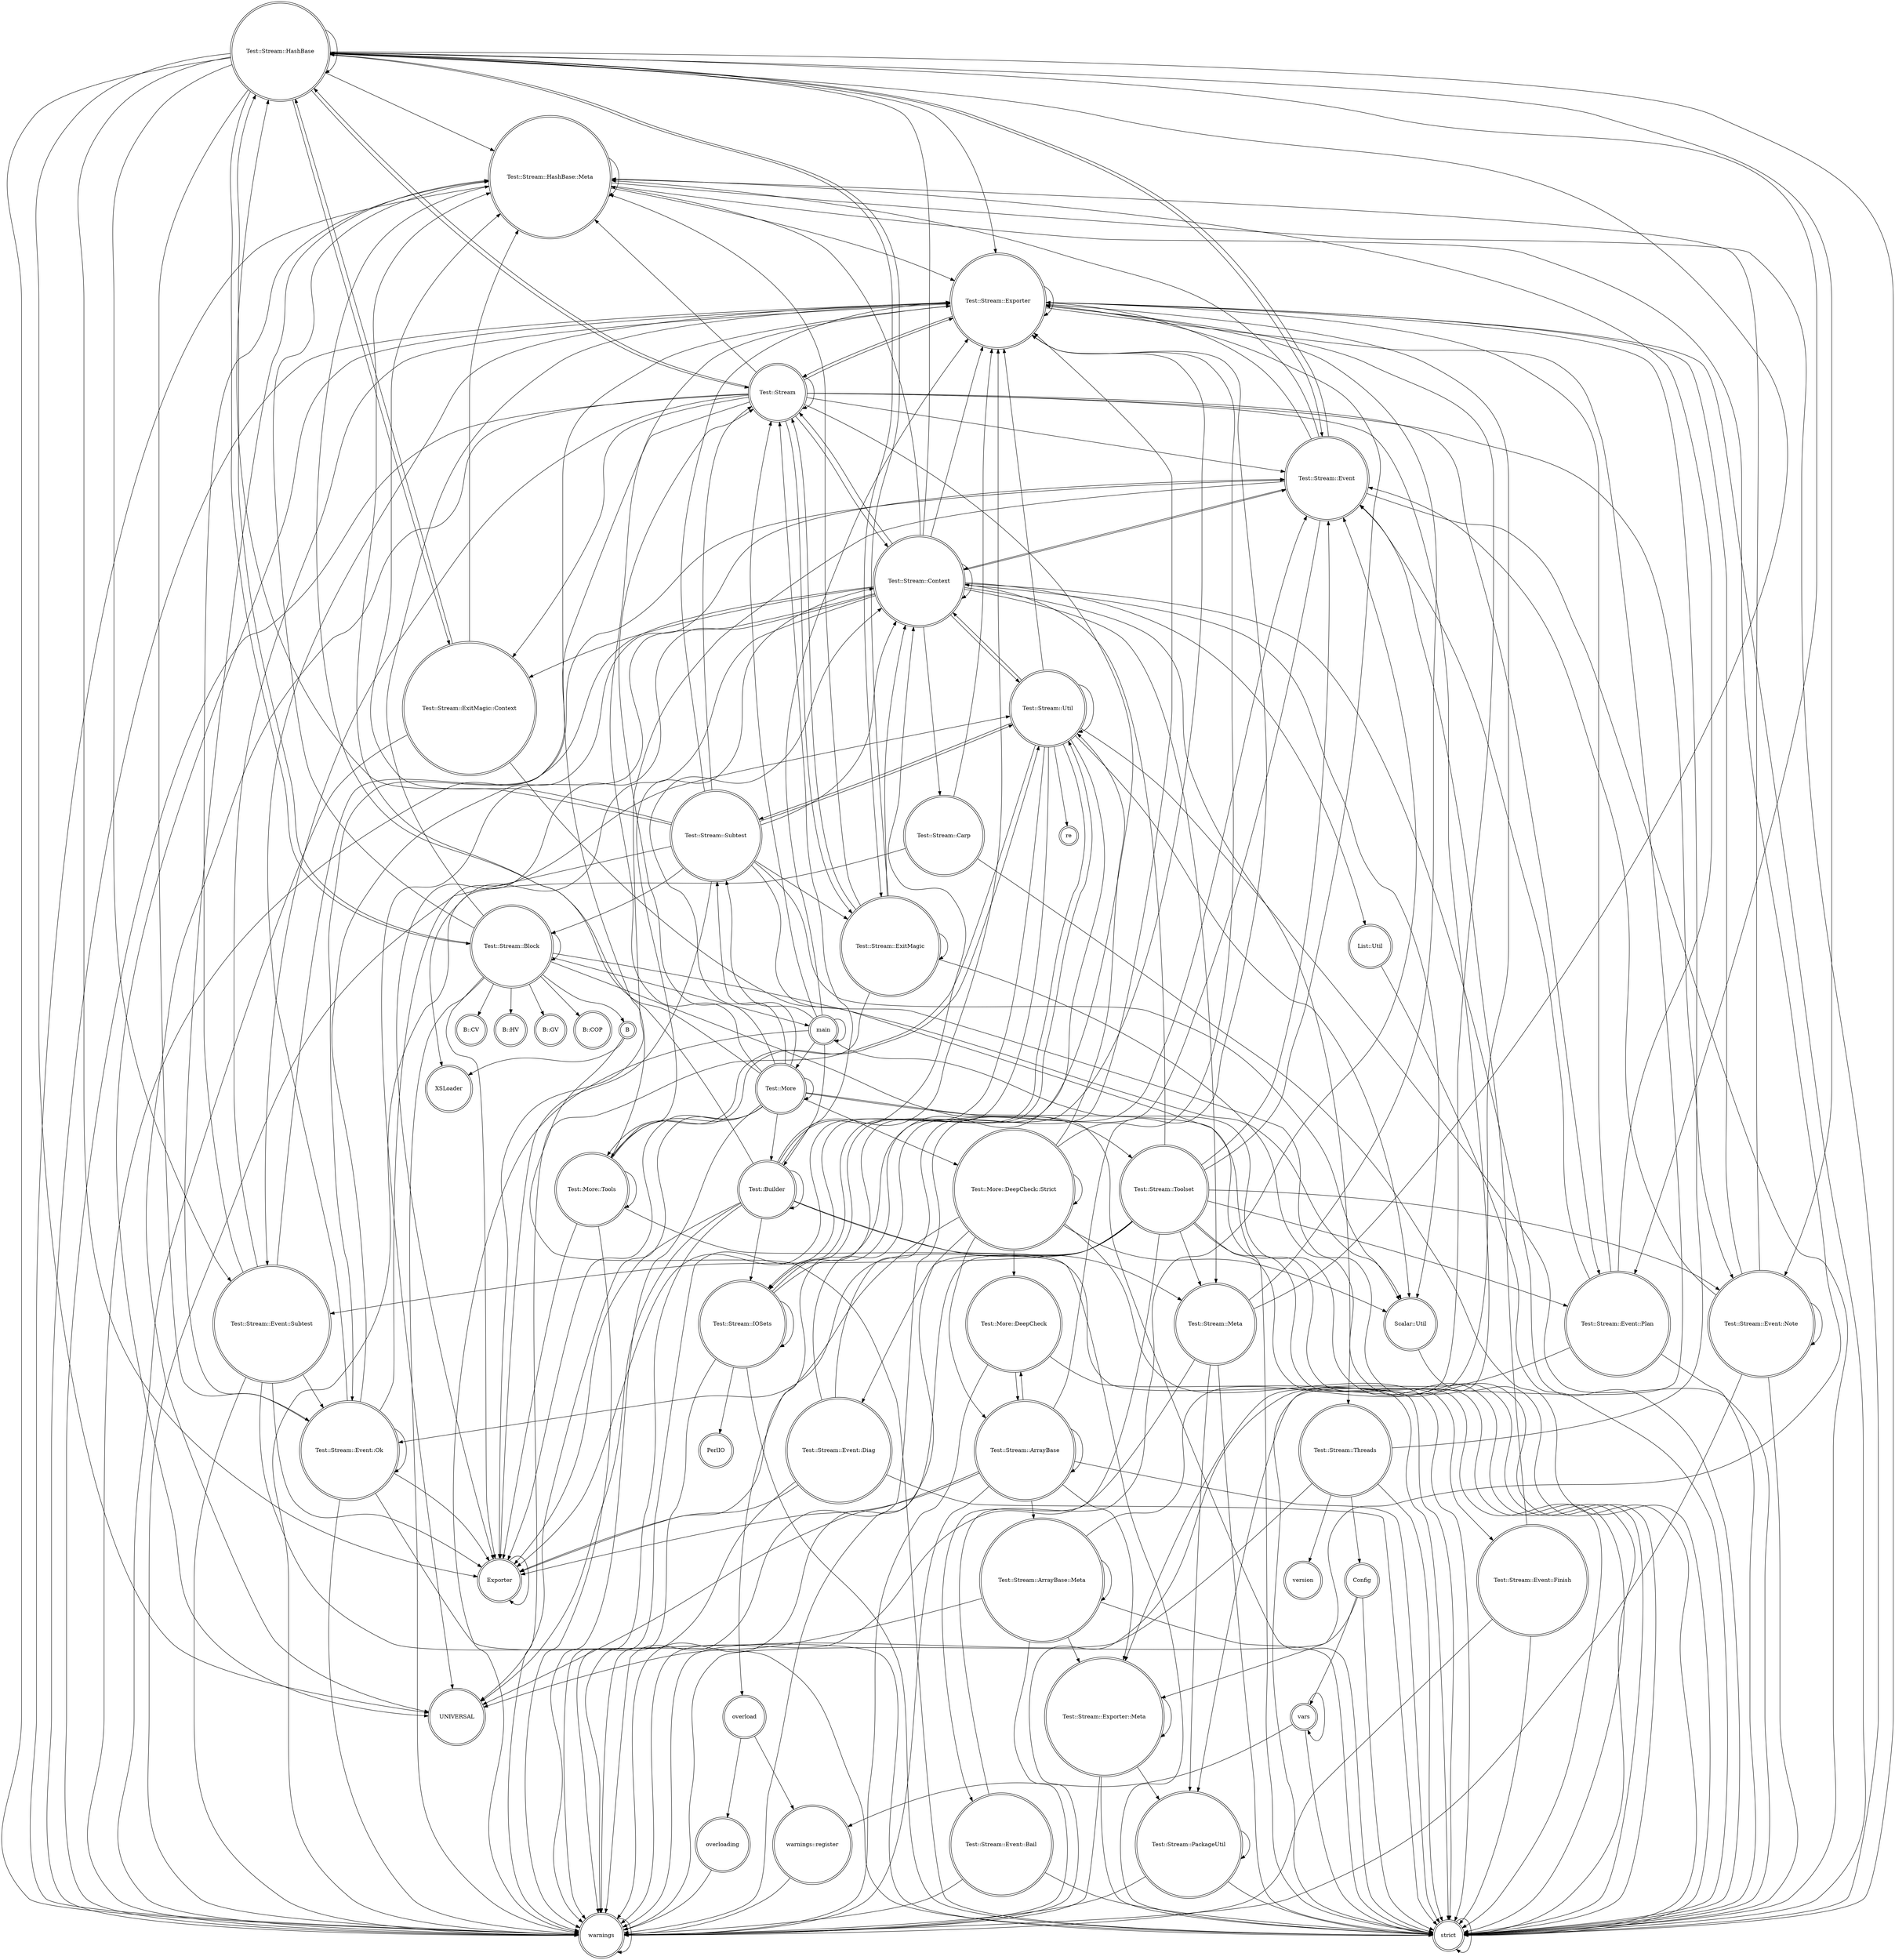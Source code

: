 digraph {
graph [overlap=false]
node [shape=doublecircle];
"Test::Stream::HashBase" -> "Test::Stream::HashBase::Meta";
"Test::Stream::Event" -> "Test::Stream::HashBase";
"Test::Stream::Event::Plan" -> "Test::Stream::Exporter";
"Test::Stream::Meta" -> "strict";
"B" -> "XSLoader";
"Test::Stream::Util" -> "Test::Stream::Subtest";
"overload" -> "overloading";
"Test::Stream" -> "warnings";
"Test::Stream::Block" -> "strict";
"Test::Stream::Event::Ok" -> "Test::Stream::Util";
"main" -> "Test::Stream::Subtest";
"Test::Stream" -> "Test::Stream::Exporter";
"Test::Stream::Event::Ok" -> "Exporter";
"Test::Stream::HashBase::Meta" -> "strict";
"main" -> "Test::Builder";
"Test::Stream::HashBase" -> "Test::Stream::Block";
"Test::Stream::Event::Diag" -> "warnings";
"Test::Stream::HashBase::Meta" -> "warnings";
"Test::Stream" -> "Test::Stream::ExitMagic";
"Test::Stream::HashBase" -> "Test::Stream::Event::Note";
"Test::Stream::Meta" -> "Test::Stream::HashBase";
"Test::Stream::Event::Bail" -> "strict";
"Test::Stream::Event::Plan" -> "Test::Stream::Event";
"Test::Stream::ArrayBase" -> "Test::Stream::Exporter::Meta";
"Test::Stream::Event::Note" -> "strict";
"Test::Stream::HashBase::Meta" -> "Test::Stream::Exporter::Meta";
"Test::Stream::PackageUtil" -> "Test::Stream::PackageUtil";
"main" -> "strict";
"Test::Builder" -> "Test::Stream::Context";
"Test::Stream" -> "Test::Stream::Context";
"warnings" -> "warnings";
"Test::Stream::Event::Diag" -> "Exporter";
"Test::Stream" -> "Test::Stream::HashBase::Meta";
"Test::Stream::Context" -> "strict";
"Test::Stream::Carp" -> "Test::Stream::Exporter";
"Test::Stream::Event::Note" -> "Test::Stream::Event";
"Test::Stream::Toolset" -> "Test::Stream::Event::Finish";
"Test::Stream::Util" -> "warnings";
"Test::Stream" -> "Test::Stream::Event::Ok";
"Test::Stream::Event::Subtest" -> "Test::Stream::Exporter";
"Test::More::DeepCheck::Strict" -> "Test::Stream::Exporter";
"Test::Stream::Toolset" -> "Test::Stream::Event::Diag";
"Test::More::DeepCheck::Strict" -> "Test::More::DeepCheck::Strict";
"Test::More" -> "Test::Builder";
"Test::Stream" -> "Test::Stream::HashBase";
"Test::Stream::Meta" -> "Test::Stream::Exporter";
"Test::Stream::Block" -> "Test::Stream::HashBase::Meta";
"Test::Builder" -> "Test::Stream";
"Test::Stream::Block" -> "warnings";
"Test::Stream::Event::Ok" -> "strict";
"Test::Stream::Context" -> "Test::Stream::HashBase::Meta";
"Test::Stream::PackageUtil" -> "warnings";
"Test::Stream::Event" -> "Test::Stream::Exporter";
"Test::More::DeepCheck" -> "strict";
"Test::More::Tools" -> "warnings";
"Test::Stream::Toolset" -> "Test::Stream::Exporter";
"Test::Stream::Event::Plan" -> "strict";
"Test::Stream::IOSets" -> "strict";
"Test::Stream::Context" -> "Test::Stream::Util";
"Test::Stream::HashBase" -> "Test::Stream::Event::Subtest";
"Test::More" -> "Test::More::Tools";
"Test::Stream" -> "Test::Stream::Event";
"Test::Stream::Context" -> "UNIVERSAL";
"Test::Stream::Event::Plan" -> "warnings";
"Test::Stream::Exporter::Meta" -> "warnings";
"Test::Stream::IOSets" -> "warnings";
"overload" -> "warnings::register";
"Test::Builder" -> "Exporter";
"Test::More::DeepCheck" -> "warnings";
"Test::Stream::Context" -> "Test::Stream::ExitMagic::Context";
"Test::Stream::Block" -> "B";
"Test::Stream::Toolset" -> "warnings";
"Test::Stream::Util" -> "Test::Stream::Util";
"Test::Stream::Event" -> "warnings";
"Test::More::DeepCheck::Strict" -> "Exporter";
"Test::Stream::Event::Finish" -> "warnings";
"Test::Stream::Toolset" -> "Test::Stream::Event::Plan";
"Test::Stream::Block" -> "B::COP";
"Test::Stream::HashBase" -> "UNIVERSAL";
"Test::Stream::Event::Finish" -> "Test::Stream::Event";
"Test::Stream::Event::Note" -> "Test::Stream::HashBase::Meta";
"Test::More" -> "Test::Stream::Context";
"Test::Stream::Toolset" -> "strict";
"Test::Stream::Meta" -> "warnings";
"Test::Stream::HashBase" -> "Test::Stream::Event";
"Test::Stream::Subtest" -> "Exporter";
"Test::Stream::Block" -> "Test::Stream::HashBase";
"Test::Stream::ExitMagic" -> "Test::Stream::Context";
"Test::Stream::Subtest" -> "Test::Stream::Context";
"Test::Stream::Subtest" -> "warnings";
"Test::More" -> "Test::Stream::Toolset";
"Test::More" -> "Test::Stream::HashBase::Meta";
"Test::Stream::ArrayBase::Meta" -> "Test::Stream::Exporter::Meta";
"Test::Stream::Exporter::Meta" -> "strict";
"Test::Stream::Event::Subtest" -> "strict";
"Test::Stream::ArrayBase::Meta" -> "strict";
"B" -> "strict";
"Test::Stream::ArrayBase" -> "strict";
"Test::Stream::IOSets" -> "Test::Stream::Exporter";
"Test::Stream::Context" -> "Test::Stream";
"Test::Stream::HashBase" -> "Test::Stream::ExitMagic::Context";
"Test::Builder" -> "Test::Stream::IOSets";
"Test::Stream::Event::Bail" -> "Test::Stream::Event";
"Test::Stream::Subtest" -> "Test::Stream::Exporter";
"Test::More::DeepCheck::Strict" -> "Test::Stream::Util";
"Test::Stream::Threads" -> "version";
"Test::Stream::Event::Diag" -> "strict";
"Test::Stream::Util" -> "strict";
"Test::Stream::ArrayBase" -> "Test::Stream::ArrayBase::Meta";
"Test::Stream::Block" -> "Test::Stream::Exporter";
"Test::Stream::Context" -> "Test::Stream::Context";
"Test::More" -> "strict";
"Test::Stream::Threads" -> "Test::Stream::Exporter";
"Test::Stream::HashBase" -> "Exporter";
"Test::Stream::Event::Finish" -> "strict";
"Test::Stream::Context" -> "Test::Stream::Event";
"Config" -> "warnings";
"Test::More::Tools" -> "Test::Stream::Util";
"Test::More" -> "Test::More";
"warnings::register" -> "warnings";
"vars" -> "strict";
"Test::Stream::Threads" -> "strict";
"Test::Stream::Event::Ok" -> "Test::Stream::Event";
"Test::Stream::Util" -> "Test::More::Tools";
"Test::Stream::ArrayBase" -> "Test::More::DeepCheck";
"Test::Stream::ExitMagic" -> "warnings";
"Test::More" -> "Test::Stream::Subtest";
"Test::Stream::HashBase" -> "strict";
"Test::More" -> "Test::Stream::Exporter";
"Test::Stream::Block" -> "Scalar::Util";
"Test::Stream::Block" -> "Exporter";
"Test::Stream::HashBase::Meta" -> "Test::Stream::HashBase::Meta";
"Test::Stream::ArrayBase" -> "Test::Stream::ArrayBase";
"Test::Stream::Event" -> "strict";
"Test::Stream::Event::Note" -> "warnings";
"Test::Stream::Context" -> "Test::Stream::Threads";
"Test::Stream::Block" -> "main";
"Config" -> "strict";
"vars" -> "vars";
"Test::Stream::Context" -> "Exporter";
"Test::Stream::PackageUtil" -> "strict";
"Test::Stream::Block" -> "B::CV";
"Test::Stream::Context" -> "XSLoader";
"Test::More" -> "Test::More::DeepCheck::Strict";
"Test::Stream::Exporter" -> "Test::Stream::Exporter::Meta";
"Test::Stream" -> "Test::Stream::IOSets";
"Test::Stream::IOSets" -> "PerlIO";
"Test::Stream::Exporter" -> "warnings";
"Test::Stream::Context" -> "Test::Stream::HashBase";
"Test::Stream::Subtest" -> "Test::Stream::Block";
"Exporter" -> "Exporter";
"Test::Stream::ExitMagic::Context" -> "Test::Stream::HashBase";
"Test::Stream::HashBase" -> "Test::Stream::Exporter";
"Config" -> "vars";
"Test::Stream::Toolset" -> "Test::Stream::Meta";
"Test::Stream::Context" -> "Test::Stream::Carp";
"Test::Stream::Event::Ok" -> "warnings";
"Test::Stream::ExitMagic" -> "Test::Stream::HashBase";
"Test::Stream::Toolset" -> "Test::Stream::Context";
"Test::Stream::Event::Plan" -> "Test::Stream::HashBase::Meta";
"strict" -> "strict";
"main" -> "warnings";
"Test::Builder" -> "Test::Stream::HashBase::Meta";
"Test::Builder" -> "strict";
"Test::Stream::ExitMagic::Context" -> "warnings";
"Test::Stream::HashBase" -> "warnings";
"Test::Stream::ArrayBase" -> "Test::Stream::Exporter";
"overloading" -> "warnings";
"Test::Stream::Util" -> "Test::Stream::Context";
"Test::Stream::Exporter" -> "Test::Stream::Exporter";
"Test::Stream::ExitMagic::Context" -> "strict";
"Test::Stream::Event::Subtest" -> "Exporter";
"Test::Stream::Exporter" -> "UNIVERSAL";
"Test::Stream" -> "Test::Stream";
"Test::Stream::Subtest" -> "Scalar::Util";
"Test::More::DeepCheck::Strict" -> "Scalar::Util";
"Test::Stream::ArrayBase" -> "Exporter";
"Test::Stream::ArrayBase::Meta" -> "Test::Stream::ArrayBase::Meta";
"Test::Stream" -> "Test::Stream::Event::Subtest";
"Test::More" -> "Test::Stream";
"Test::Stream::HashBase" -> "Test::Stream::HashBase";
"Test::Stream::Event::Subtest" -> "Test::Stream::HashBase::Meta";
"Test::Stream::Exporter::Meta" -> "Test::Stream::Exporter::Meta";
"Test::More::Tools" -> "Test::Stream::Context";
"Test::Stream::Exporter" -> "Test::Stream";
"Test::Builder" -> "Test::Stream::Meta";
"Test::Builder" -> "Test::Builder";
"main" -> "main";
"Test::Stream::ArrayBase" -> "UNIVERSAL";
"Test::Stream::Block" -> "B::HV";
"Test::Stream::IOSets" -> "Test::Stream::IOSets";
"Test::Stream::Context" -> "warnings";
"Test::Stream::Event::Note" -> "Test::Stream::Exporter";
"Test::Builder" -> "UNIVERSAL";
"Test::Stream::Event::Subtest" -> "Test::Stream::Event";
"Test::Stream::Toolset" -> "Test::Stream::Event::Ok";
"Test::More::Tools" -> "Exporter";
"Test::Stream::Util" -> "Test::Stream::Exporter";
"Test::Stream::Event::Subtest" -> "warnings";
"Test::Stream::Event" -> "Test::Stream::HashBase::Meta";
"Test::Stream::Exporter" -> "Test::Stream::PackageUtil";
"Test::Stream::Toolset" -> "Test::Stream::Event";
"Test::Stream::Event" -> "Exporter";
"Test::Stream::Event::Ok" -> "Test::Stream::Event::Ok";
"Test::Builder" -> "warnings";
"Test::Stream::Subtest" -> "Test::Stream::HashBase::Meta";
"Test::Stream::Subtest" -> "Test::Stream::ExitMagic";
"Test::Stream::ExitMagic" -> "Test::Stream";
"Test::Stream::Subtest" -> "Test::Stream::HashBase";
"Test::Stream::Block" -> "B::GV";
"Test::Stream::Util" -> "Test::Stream::IOSets";
"Test::Stream" -> "UNIVERSAL";
"Test::Stream::Threads" -> "warnings";
"Test::Stream::Subtest" -> "strict";
"Test::Stream::ExitMagic" -> "Test::Stream::ExitMagic";
"Test::More" -> "UNIVERSAL";
"Test::Stream::HashBase" -> "Test::Stream::ExitMagic";
"Test::Stream::Context" -> "Test::Stream::Meta";
"Test::Stream::Block" -> "Test::Stream::Block";
"Test::Stream::Context" -> "Test::Stream::Exporter";
"Test::Stream::Context" -> "Scalar::Util";
"Test::Stream::Toolset" -> "Test::Stream::Event::Subtest";
"Test::Stream::HashBase" -> "Test::Stream";
"Test::Stream" -> "Test::Stream::ExitMagic::Context";
"Test::Stream::Util" -> "overload";
"Test::More::DeepCheck::Strict" -> "Test::Stream::ArrayBase";
"Test::Stream::IOSets" -> "Test::Stream::Util";
"main" -> "Test::Stream";
"Test::Stream::HashBase" -> "Test::Stream::Event::Ok";
"Test::More" -> "Exporter";
"Test::Stream::Util" -> "re";
"Test::Stream::Util" -> "Exporter";
"Test::Stream::Exporter::Meta" -> "Test::Stream::PackageUtil";
"Test::Stream::Subtest" -> "Test::Stream";
"Test::Stream::Toolset" -> "Test::Stream::Event::Bail";
"vars" -> "warnings::register";
"Test::Stream::ArrayBase::Meta" -> "UNIVERSAL";
"Test::Stream::Event::Subtest" -> "Test::Stream::Event::Ok";
"Test::Stream" -> "strict";
"Test::More::DeepCheck::Strict" -> "Test::More::DeepCheck";
"Test::More::DeepCheck::Strict" -> "warnings";
"Test::Stream::ExitMagic" -> "strict";
"Test::Stream::Meta" -> "Test::Stream::PackageUtil";
"Test::Stream::Exporter" -> "strict";
"main" -> "Test::Stream::Exporter";
"Scalar::Util" -> "strict";
"Test::Stream::Event::Note" -> "Test::Stream::Event::Note";
"Test::More::Tools" -> "Test::More::Tools";
"Test::Stream::ExitMagic::Context" -> "Test::Stream::HashBase::Meta";
"Test::Stream::Event" -> "Test::Stream::Context";
"Test::Stream::HashBase" -> "Test::Stream::Event::Plan";
"Test::Stream::Subtest" -> "Test::Stream::Util";
"Test::Stream::Context" -> "List::Util";
"Test::Stream" -> "Test::Stream::Event::Note";
"Test::Stream::Event::Diag" -> "Test::Stream::Exporter";
"Test::More::Tools" -> "strict";
"Test::Stream::Carp" -> "warnings";
"Test::More::DeepCheck" -> "Test::Stream::ArrayBase";
"List::Util" -> "strict";
"Test::Stream::ArrayBase::Meta" -> "warnings";
"Test::More::DeepCheck::Strict" -> "strict";
"Test::Stream::Util" -> "Scalar::Util";
"Test::More::Tools" -> "Test::Stream::Exporter";
"main" -> "Test::More";
"Test::Stream::Threads" -> "Config";
"Test::Stream::ArrayBase" -> "warnings";
"Test::Stream::Event::Ok" -> "Test::Stream::Exporter";
"Test::Stream::Event::Diag" -> "Test::Stream::Event";
"Test::Stream::Carp" -> "strict";
"Test::Builder" -> "Test::Stream::Exporter";
"Test::Stream::Event::Bail" -> "warnings";
"Test::Stream" -> "Test::Stream::Event::Plan";
"Test::Stream::Event::Ok" -> "Test::Stream::HashBase::Meta";
"Test::More" -> "warnings";
"Test::Stream::ExitMagic" -> "Test::Stream::HashBase::Meta";
"Test::Stream::ArrayBase::Meta" -> "Test::Stream::Exporter";
"Test::Stream::HashBase::Meta" -> "Test::Stream::Exporter";
"Test::Stream::Toolset" -> "Test::Stream::Event::Note";
}

